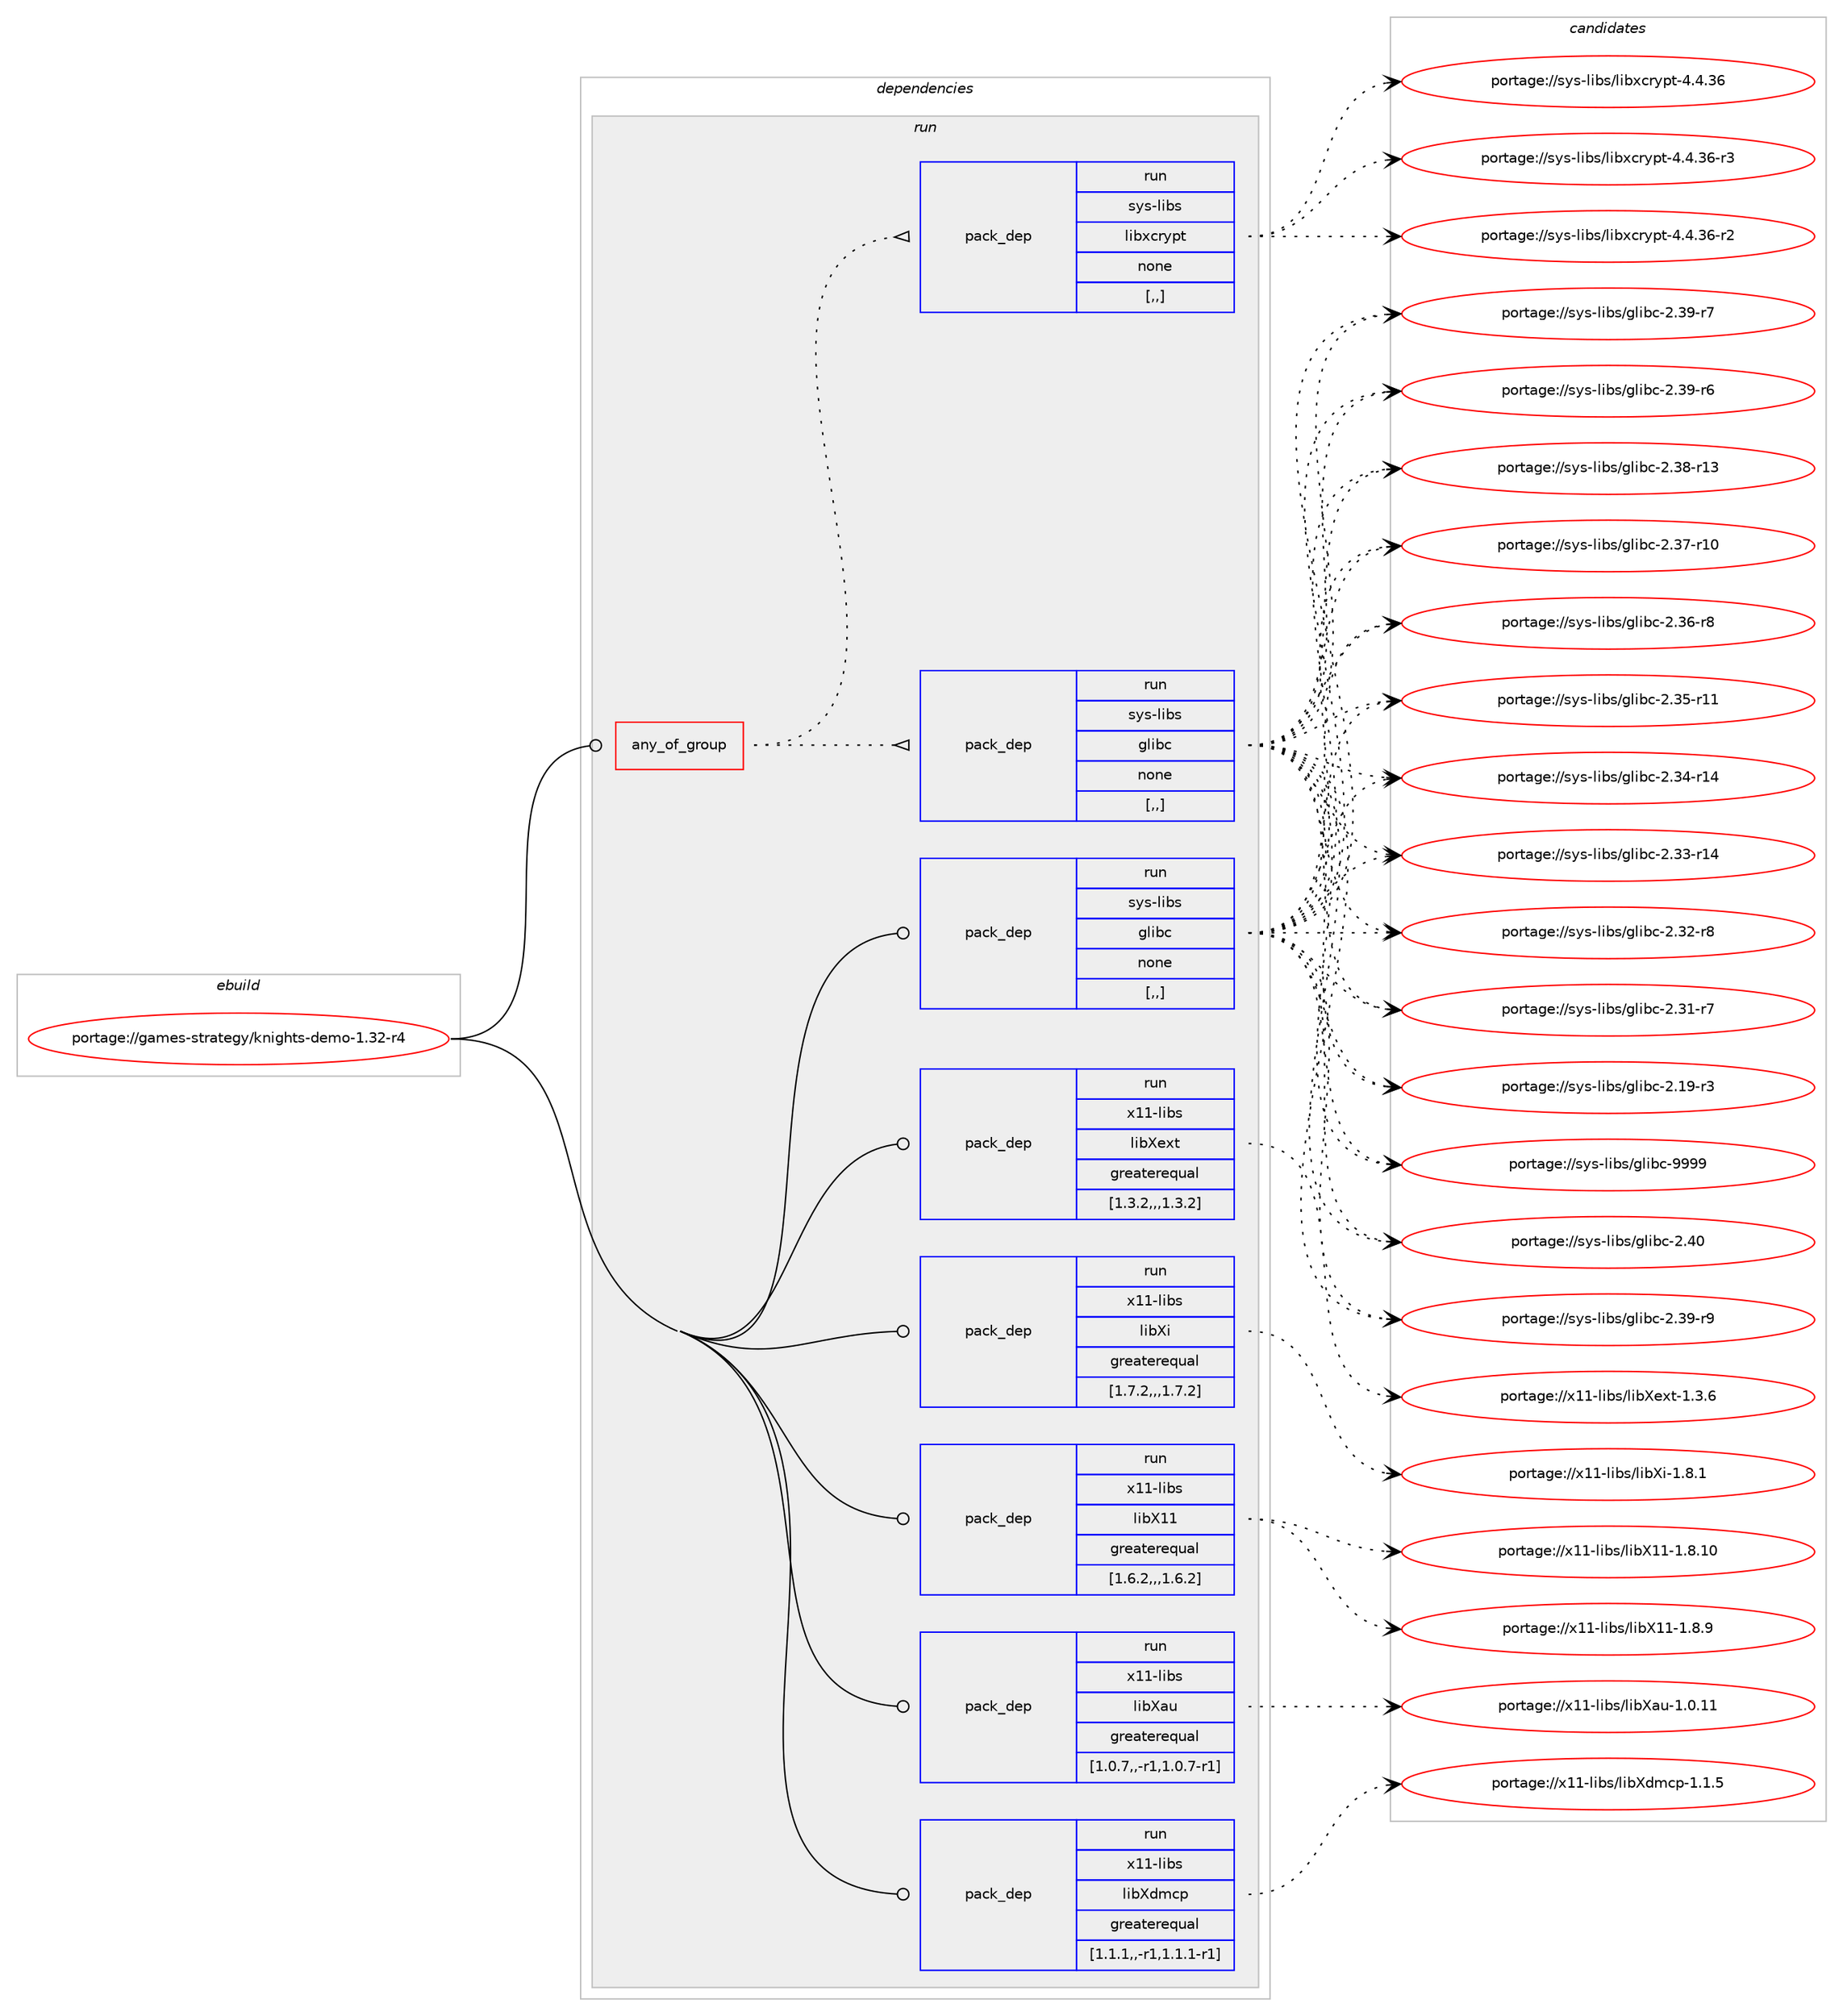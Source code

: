 digraph prolog {

# *************
# Graph options
# *************

newrank=true;
concentrate=true;
compound=true;
graph [rankdir=LR,fontname=Helvetica,fontsize=10,ranksep=1.5];#, ranksep=2.5, nodesep=0.2];
edge  [arrowhead=vee];
node  [fontname=Helvetica,fontsize=10];

# **********
# The ebuild
# **********

subgraph cluster_leftcol {
color=gray;
label=<<i>ebuild</i>>;
id [label="portage://games-strategy/knights-demo-1.32-r4", color=red, width=4, href="../games-strategy/knights-demo-1.32-r4.svg"];
}

# ****************
# The dependencies
# ****************

subgraph cluster_midcol {
color=gray;
label=<<i>dependencies</i>>;
subgraph cluster_compile {
fillcolor="#eeeeee";
style=filled;
label=<<i>compile</i>>;
}
subgraph cluster_compileandrun {
fillcolor="#eeeeee";
style=filled;
label=<<i>compile and run</i>>;
}
subgraph cluster_run {
fillcolor="#eeeeee";
style=filled;
label=<<i>run</i>>;
subgraph any1362 {
dependency234520 [label=<<TABLE BORDER="0" CELLBORDER="1" CELLSPACING="0" CELLPADDING="4"><TR><TD CELLPADDING="10">any_of_group</TD></TR></TABLE>>, shape=none, color=red];subgraph pack168162 {
dependency234521 [label=<<TABLE BORDER="0" CELLBORDER="1" CELLSPACING="0" CELLPADDING="4" WIDTH="220"><TR><TD ROWSPAN="6" CELLPADDING="30">pack_dep</TD></TR><TR><TD WIDTH="110">run</TD></TR><TR><TD>sys-libs</TD></TR><TR><TD>libxcrypt</TD></TR><TR><TD>none</TD></TR><TR><TD>[,,]</TD></TR></TABLE>>, shape=none, color=blue];
}
dependency234520:e -> dependency234521:w [weight=20,style="dotted",arrowhead="oinv"];
subgraph pack168163 {
dependency234522 [label=<<TABLE BORDER="0" CELLBORDER="1" CELLSPACING="0" CELLPADDING="4" WIDTH="220"><TR><TD ROWSPAN="6" CELLPADDING="30">pack_dep</TD></TR><TR><TD WIDTH="110">run</TD></TR><TR><TD>sys-libs</TD></TR><TR><TD>glibc</TD></TR><TR><TD>none</TD></TR><TR><TD>[,,]</TD></TR></TABLE>>, shape=none, color=blue];
}
dependency234520:e -> dependency234522:w [weight=20,style="dotted",arrowhead="oinv"];
}
id:e -> dependency234520:w [weight=20,style="solid",arrowhead="odot"];
subgraph pack168164 {
dependency234523 [label=<<TABLE BORDER="0" CELLBORDER="1" CELLSPACING="0" CELLPADDING="4" WIDTH="220"><TR><TD ROWSPAN="6" CELLPADDING="30">pack_dep</TD></TR><TR><TD WIDTH="110">run</TD></TR><TR><TD>sys-libs</TD></TR><TR><TD>glibc</TD></TR><TR><TD>none</TD></TR><TR><TD>[,,]</TD></TR></TABLE>>, shape=none, color=blue];
}
id:e -> dependency234523:w [weight=20,style="solid",arrowhead="odot"];
subgraph pack168165 {
dependency234524 [label=<<TABLE BORDER="0" CELLBORDER="1" CELLSPACING="0" CELLPADDING="4" WIDTH="220"><TR><TD ROWSPAN="6" CELLPADDING="30">pack_dep</TD></TR><TR><TD WIDTH="110">run</TD></TR><TR><TD>x11-libs</TD></TR><TR><TD>libX11</TD></TR><TR><TD>greaterequal</TD></TR><TR><TD>[1.6.2,,,1.6.2]</TD></TR></TABLE>>, shape=none, color=blue];
}
id:e -> dependency234524:w [weight=20,style="solid",arrowhead="odot"];
subgraph pack168166 {
dependency234525 [label=<<TABLE BORDER="0" CELLBORDER="1" CELLSPACING="0" CELLPADDING="4" WIDTH="220"><TR><TD ROWSPAN="6" CELLPADDING="30">pack_dep</TD></TR><TR><TD WIDTH="110">run</TD></TR><TR><TD>x11-libs</TD></TR><TR><TD>libXau</TD></TR><TR><TD>greaterequal</TD></TR><TR><TD>[1.0.7,,-r1,1.0.7-r1]</TD></TR></TABLE>>, shape=none, color=blue];
}
id:e -> dependency234525:w [weight=20,style="solid",arrowhead="odot"];
subgraph pack168167 {
dependency234526 [label=<<TABLE BORDER="0" CELLBORDER="1" CELLSPACING="0" CELLPADDING="4" WIDTH="220"><TR><TD ROWSPAN="6" CELLPADDING="30">pack_dep</TD></TR><TR><TD WIDTH="110">run</TD></TR><TR><TD>x11-libs</TD></TR><TR><TD>libXdmcp</TD></TR><TR><TD>greaterequal</TD></TR><TR><TD>[1.1.1,,-r1,1.1.1-r1]</TD></TR></TABLE>>, shape=none, color=blue];
}
id:e -> dependency234526:w [weight=20,style="solid",arrowhead="odot"];
subgraph pack168168 {
dependency234527 [label=<<TABLE BORDER="0" CELLBORDER="1" CELLSPACING="0" CELLPADDING="4" WIDTH="220"><TR><TD ROWSPAN="6" CELLPADDING="30">pack_dep</TD></TR><TR><TD WIDTH="110">run</TD></TR><TR><TD>x11-libs</TD></TR><TR><TD>libXext</TD></TR><TR><TD>greaterequal</TD></TR><TR><TD>[1.3.2,,,1.3.2]</TD></TR></TABLE>>, shape=none, color=blue];
}
id:e -> dependency234527:w [weight=20,style="solid",arrowhead="odot"];
subgraph pack168169 {
dependency234528 [label=<<TABLE BORDER="0" CELLBORDER="1" CELLSPACING="0" CELLPADDING="4" WIDTH="220"><TR><TD ROWSPAN="6" CELLPADDING="30">pack_dep</TD></TR><TR><TD WIDTH="110">run</TD></TR><TR><TD>x11-libs</TD></TR><TR><TD>libXi</TD></TR><TR><TD>greaterequal</TD></TR><TR><TD>[1.7.2,,,1.7.2]</TD></TR></TABLE>>, shape=none, color=blue];
}
id:e -> dependency234528:w [weight=20,style="solid",arrowhead="odot"];
}
}

# **************
# The candidates
# **************

subgraph cluster_choices {
rank=same;
color=gray;
label=<<i>candidates</i>>;

subgraph choice168162 {
color=black;
nodesep=1;
choice1151211154510810598115471081059812099114121112116455246524651544511451 [label="portage://sys-libs/libxcrypt-4.4.36-r3", color=red, width=4,href="../sys-libs/libxcrypt-4.4.36-r3.svg"];
choice1151211154510810598115471081059812099114121112116455246524651544511450 [label="portage://sys-libs/libxcrypt-4.4.36-r2", color=red, width=4,href="../sys-libs/libxcrypt-4.4.36-r2.svg"];
choice115121115451081059811547108105981209911412111211645524652465154 [label="portage://sys-libs/libxcrypt-4.4.36", color=red, width=4,href="../sys-libs/libxcrypt-4.4.36.svg"];
dependency234521:e -> choice1151211154510810598115471081059812099114121112116455246524651544511451:w [style=dotted,weight="100"];
dependency234521:e -> choice1151211154510810598115471081059812099114121112116455246524651544511450:w [style=dotted,weight="100"];
dependency234521:e -> choice115121115451081059811547108105981209911412111211645524652465154:w [style=dotted,weight="100"];
}
subgraph choice168163 {
color=black;
nodesep=1;
choice11512111545108105981154710310810598994557575757 [label="portage://sys-libs/glibc-9999", color=red, width=4,href="../sys-libs/glibc-9999.svg"];
choice11512111545108105981154710310810598994550465248 [label="portage://sys-libs/glibc-2.40", color=red, width=4,href="../sys-libs/glibc-2.40.svg"];
choice115121115451081059811547103108105989945504651574511457 [label="portage://sys-libs/glibc-2.39-r9", color=red, width=4,href="../sys-libs/glibc-2.39-r9.svg"];
choice115121115451081059811547103108105989945504651574511455 [label="portage://sys-libs/glibc-2.39-r7", color=red, width=4,href="../sys-libs/glibc-2.39-r7.svg"];
choice115121115451081059811547103108105989945504651574511454 [label="portage://sys-libs/glibc-2.39-r6", color=red, width=4,href="../sys-libs/glibc-2.39-r6.svg"];
choice11512111545108105981154710310810598994550465156451144951 [label="portage://sys-libs/glibc-2.38-r13", color=red, width=4,href="../sys-libs/glibc-2.38-r13.svg"];
choice11512111545108105981154710310810598994550465155451144948 [label="portage://sys-libs/glibc-2.37-r10", color=red, width=4,href="../sys-libs/glibc-2.37-r10.svg"];
choice115121115451081059811547103108105989945504651544511456 [label="portage://sys-libs/glibc-2.36-r8", color=red, width=4,href="../sys-libs/glibc-2.36-r8.svg"];
choice11512111545108105981154710310810598994550465153451144949 [label="portage://sys-libs/glibc-2.35-r11", color=red, width=4,href="../sys-libs/glibc-2.35-r11.svg"];
choice11512111545108105981154710310810598994550465152451144952 [label="portage://sys-libs/glibc-2.34-r14", color=red, width=4,href="../sys-libs/glibc-2.34-r14.svg"];
choice11512111545108105981154710310810598994550465151451144952 [label="portage://sys-libs/glibc-2.33-r14", color=red, width=4,href="../sys-libs/glibc-2.33-r14.svg"];
choice115121115451081059811547103108105989945504651504511456 [label="portage://sys-libs/glibc-2.32-r8", color=red, width=4,href="../sys-libs/glibc-2.32-r8.svg"];
choice115121115451081059811547103108105989945504651494511455 [label="portage://sys-libs/glibc-2.31-r7", color=red, width=4,href="../sys-libs/glibc-2.31-r7.svg"];
choice115121115451081059811547103108105989945504649574511451 [label="portage://sys-libs/glibc-2.19-r3", color=red, width=4,href="../sys-libs/glibc-2.19-r3.svg"];
dependency234522:e -> choice11512111545108105981154710310810598994557575757:w [style=dotted,weight="100"];
dependency234522:e -> choice11512111545108105981154710310810598994550465248:w [style=dotted,weight="100"];
dependency234522:e -> choice115121115451081059811547103108105989945504651574511457:w [style=dotted,weight="100"];
dependency234522:e -> choice115121115451081059811547103108105989945504651574511455:w [style=dotted,weight="100"];
dependency234522:e -> choice115121115451081059811547103108105989945504651574511454:w [style=dotted,weight="100"];
dependency234522:e -> choice11512111545108105981154710310810598994550465156451144951:w [style=dotted,weight="100"];
dependency234522:e -> choice11512111545108105981154710310810598994550465155451144948:w [style=dotted,weight="100"];
dependency234522:e -> choice115121115451081059811547103108105989945504651544511456:w [style=dotted,weight="100"];
dependency234522:e -> choice11512111545108105981154710310810598994550465153451144949:w [style=dotted,weight="100"];
dependency234522:e -> choice11512111545108105981154710310810598994550465152451144952:w [style=dotted,weight="100"];
dependency234522:e -> choice11512111545108105981154710310810598994550465151451144952:w [style=dotted,weight="100"];
dependency234522:e -> choice115121115451081059811547103108105989945504651504511456:w [style=dotted,weight="100"];
dependency234522:e -> choice115121115451081059811547103108105989945504651494511455:w [style=dotted,weight="100"];
dependency234522:e -> choice115121115451081059811547103108105989945504649574511451:w [style=dotted,weight="100"];
}
subgraph choice168164 {
color=black;
nodesep=1;
choice11512111545108105981154710310810598994557575757 [label="portage://sys-libs/glibc-9999", color=red, width=4,href="../sys-libs/glibc-9999.svg"];
choice11512111545108105981154710310810598994550465248 [label="portage://sys-libs/glibc-2.40", color=red, width=4,href="../sys-libs/glibc-2.40.svg"];
choice115121115451081059811547103108105989945504651574511457 [label="portage://sys-libs/glibc-2.39-r9", color=red, width=4,href="../sys-libs/glibc-2.39-r9.svg"];
choice115121115451081059811547103108105989945504651574511455 [label="portage://sys-libs/glibc-2.39-r7", color=red, width=4,href="../sys-libs/glibc-2.39-r7.svg"];
choice115121115451081059811547103108105989945504651574511454 [label="portage://sys-libs/glibc-2.39-r6", color=red, width=4,href="../sys-libs/glibc-2.39-r6.svg"];
choice11512111545108105981154710310810598994550465156451144951 [label="portage://sys-libs/glibc-2.38-r13", color=red, width=4,href="../sys-libs/glibc-2.38-r13.svg"];
choice11512111545108105981154710310810598994550465155451144948 [label="portage://sys-libs/glibc-2.37-r10", color=red, width=4,href="../sys-libs/glibc-2.37-r10.svg"];
choice115121115451081059811547103108105989945504651544511456 [label="portage://sys-libs/glibc-2.36-r8", color=red, width=4,href="../sys-libs/glibc-2.36-r8.svg"];
choice11512111545108105981154710310810598994550465153451144949 [label="portage://sys-libs/glibc-2.35-r11", color=red, width=4,href="../sys-libs/glibc-2.35-r11.svg"];
choice11512111545108105981154710310810598994550465152451144952 [label="portage://sys-libs/glibc-2.34-r14", color=red, width=4,href="../sys-libs/glibc-2.34-r14.svg"];
choice11512111545108105981154710310810598994550465151451144952 [label="portage://sys-libs/glibc-2.33-r14", color=red, width=4,href="../sys-libs/glibc-2.33-r14.svg"];
choice115121115451081059811547103108105989945504651504511456 [label="portage://sys-libs/glibc-2.32-r8", color=red, width=4,href="../sys-libs/glibc-2.32-r8.svg"];
choice115121115451081059811547103108105989945504651494511455 [label="portage://sys-libs/glibc-2.31-r7", color=red, width=4,href="../sys-libs/glibc-2.31-r7.svg"];
choice115121115451081059811547103108105989945504649574511451 [label="portage://sys-libs/glibc-2.19-r3", color=red, width=4,href="../sys-libs/glibc-2.19-r3.svg"];
dependency234523:e -> choice11512111545108105981154710310810598994557575757:w [style=dotted,weight="100"];
dependency234523:e -> choice11512111545108105981154710310810598994550465248:w [style=dotted,weight="100"];
dependency234523:e -> choice115121115451081059811547103108105989945504651574511457:w [style=dotted,weight="100"];
dependency234523:e -> choice115121115451081059811547103108105989945504651574511455:w [style=dotted,weight="100"];
dependency234523:e -> choice115121115451081059811547103108105989945504651574511454:w [style=dotted,weight="100"];
dependency234523:e -> choice11512111545108105981154710310810598994550465156451144951:w [style=dotted,weight="100"];
dependency234523:e -> choice11512111545108105981154710310810598994550465155451144948:w [style=dotted,weight="100"];
dependency234523:e -> choice115121115451081059811547103108105989945504651544511456:w [style=dotted,weight="100"];
dependency234523:e -> choice11512111545108105981154710310810598994550465153451144949:w [style=dotted,weight="100"];
dependency234523:e -> choice11512111545108105981154710310810598994550465152451144952:w [style=dotted,weight="100"];
dependency234523:e -> choice11512111545108105981154710310810598994550465151451144952:w [style=dotted,weight="100"];
dependency234523:e -> choice115121115451081059811547103108105989945504651504511456:w [style=dotted,weight="100"];
dependency234523:e -> choice115121115451081059811547103108105989945504651494511455:w [style=dotted,weight="100"];
dependency234523:e -> choice115121115451081059811547103108105989945504649574511451:w [style=dotted,weight="100"];
}
subgraph choice168165 {
color=black;
nodesep=1;
choice12049494510810598115471081059888494945494656464948 [label="portage://x11-libs/libX11-1.8.10", color=red, width=4,href="../x11-libs/libX11-1.8.10.svg"];
choice120494945108105981154710810598884949454946564657 [label="portage://x11-libs/libX11-1.8.9", color=red, width=4,href="../x11-libs/libX11-1.8.9.svg"];
dependency234524:e -> choice12049494510810598115471081059888494945494656464948:w [style=dotted,weight="100"];
dependency234524:e -> choice120494945108105981154710810598884949454946564657:w [style=dotted,weight="100"];
}
subgraph choice168166 {
color=black;
nodesep=1;
choice120494945108105981154710810598889711745494648464949 [label="portage://x11-libs/libXau-1.0.11", color=red, width=4,href="../x11-libs/libXau-1.0.11.svg"];
dependency234525:e -> choice120494945108105981154710810598889711745494648464949:w [style=dotted,weight="100"];
}
subgraph choice168167 {
color=black;
nodesep=1;
choice1204949451081059811547108105988810010999112454946494653 [label="portage://x11-libs/libXdmcp-1.1.5", color=red, width=4,href="../x11-libs/libXdmcp-1.1.5.svg"];
dependency234526:e -> choice1204949451081059811547108105988810010999112454946494653:w [style=dotted,weight="100"];
}
subgraph choice168168 {
color=black;
nodesep=1;
choice12049494510810598115471081059888101120116454946514654 [label="portage://x11-libs/libXext-1.3.6", color=red, width=4,href="../x11-libs/libXext-1.3.6.svg"];
dependency234527:e -> choice12049494510810598115471081059888101120116454946514654:w [style=dotted,weight="100"];
}
subgraph choice168169 {
color=black;
nodesep=1;
choice12049494510810598115471081059888105454946564649 [label="portage://x11-libs/libXi-1.8.1", color=red, width=4,href="../x11-libs/libXi-1.8.1.svg"];
dependency234528:e -> choice12049494510810598115471081059888105454946564649:w [style=dotted,weight="100"];
}
}

}
